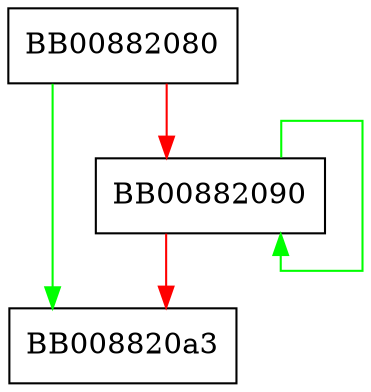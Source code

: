 digraph _IO_least_marker {
  node [shape="box"];
  graph [splines=ortho];
  BB00882080 -> BB008820a3 [color="green"];
  BB00882080 -> BB00882090 [color="red"];
  BB00882090 -> BB00882090 [color="green"];
  BB00882090 -> BB008820a3 [color="red"];
}